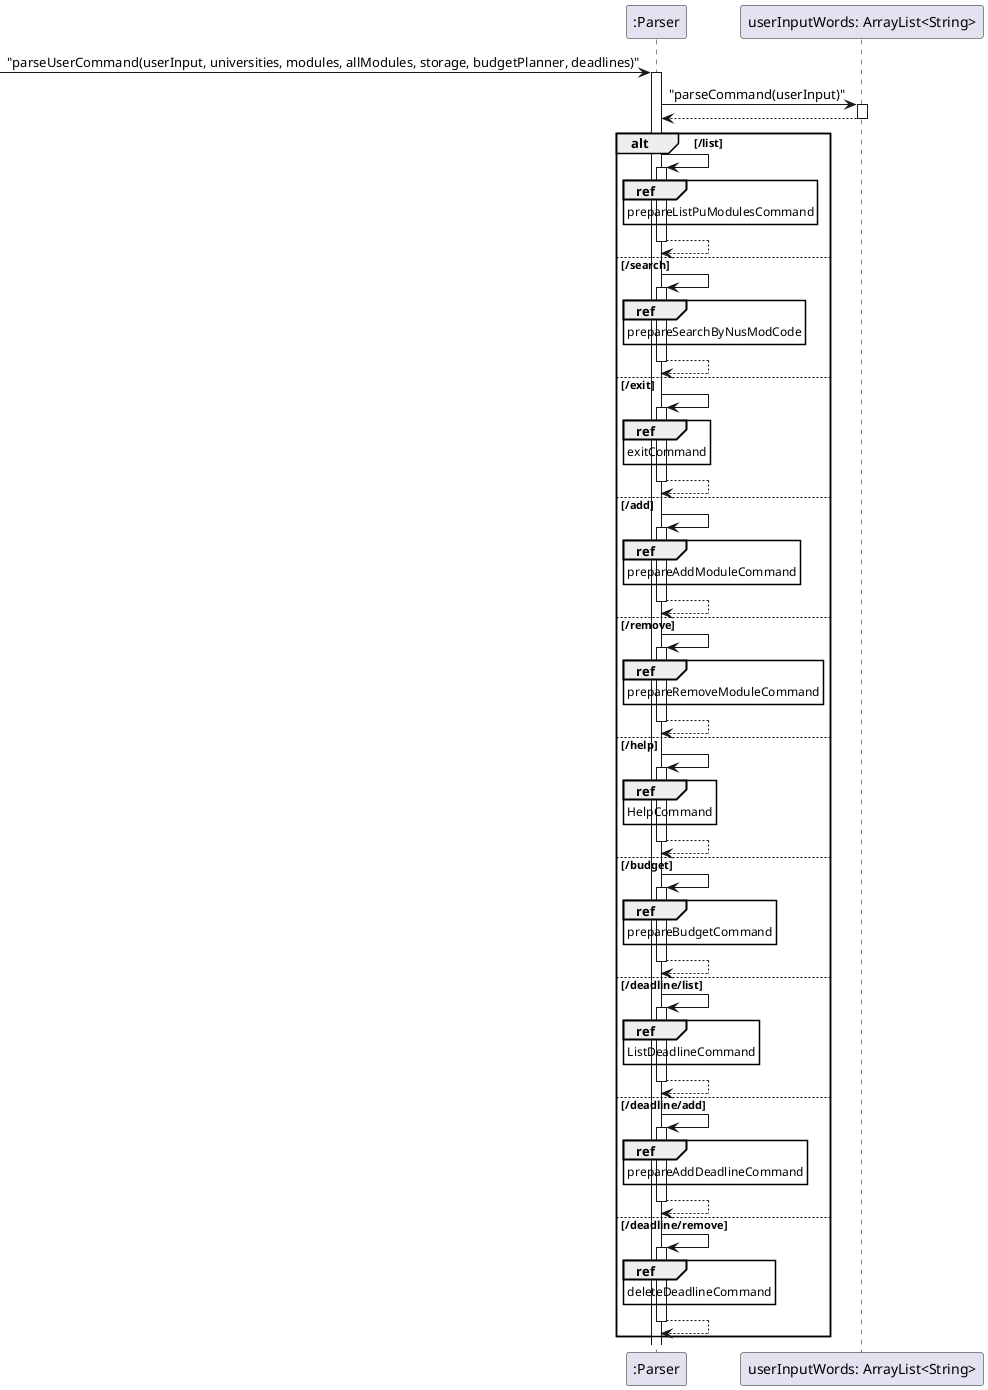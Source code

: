 @startuml
'https://plantuml.com/sequence-diagram

-> ":Parser": "parseUserCommand(userInput, universities, modules, allModules, storage, budgetPlanner, deadlines)"
activate ":Parser"

":Parser" -> "userInputWords: ArrayList<String>": "parseCommand(userInput)"
activate "userInputWords: ArrayList<String>"
":Parser" <-- "userInputWords: ArrayList<String>"
deactivate "userInputWords: ArrayList<String>"

alt /list
    ":Parser" -> ":Parser"
    activate ":Parser"
    ref over ":Parser"
    prepareListPuModulesCommand
    end
    ":Parser" --> ":Parser"
    deactivate ":Parser"
else /search
    ":Parser" -> ":Parser"
    activate ":Parser"
    ref over ":Parser"
    prepareSearchByNusModCode
    end
    ":Parser" --> ":Parser"
    deactivate ":Parser"
else /exit
    ":Parser" -> ":Parser"
    activate ":Parser"
    ref over ":Parser"
    exitCommand
    end
    ":Parser" --> ":Parser"
    deactivate ":Parser"
else /add
    ":Parser" -> ":Parser"
    activate ":Parser"
    ref over ":Parser"
    prepareAddModuleCommand
    end
    ":Parser" --> ":Parser"
    deactivate ":Parser"
else /remove
    ":Parser" -> ":Parser"
    activate ":Parser"
    ref over ":Parser"
    prepareRemoveModuleCommand
    end
    ":Parser" --> ":Parser"
    deactivate ":Parser"
else /help
    ":Parser" -> ":Parser"
    activate ":Parser"
    ref over ":Parser"
    HelpCommand
    end
    ":Parser" --> ":Parser"
    deactivate ":Parser"
else /budget
    ":Parser" -> ":Parser"
    activate ":Parser"
    ref over ":Parser"
    prepareBudgetCommand
    end
    ":Parser" --> ":Parser"
    deactivate ":Parser"
else /deadline/list
    ":Parser" -> ":Parser"
    activate ":Parser"
    ref over ":Parser"
    ListDeadlineCommand
    end
    ":Parser" --> ":Parser"
    deactivate ":Parser"
else /deadline/add
    ":Parser" -> ":Parser"
    activate ":Parser"
    ref over ":Parser"
    prepareAddDeadlineCommand
    end
    ":Parser" --> ":Parser"
    deactivate ":Parser"
else /deadline/remove
    ":Parser" -> ":Parser"
    activate ":Parser"
    ref over ":Parser"
    deleteDeadlineCommand
    end
    ":Parser" --> ":Parser"
    deactivate ":Parser"
end
@enduml